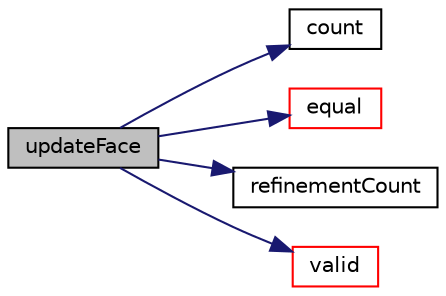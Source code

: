 digraph "updateFace"
{
  bgcolor="transparent";
  edge [fontname="Helvetica",fontsize="10",labelfontname="Helvetica",labelfontsize="10"];
  node [fontname="Helvetica",fontsize="10",shape=record];
  rankdir="LR";
  Node1 [label="updateFace",height=0.2,width=0.4,color="black", fillcolor="grey75", style="filled", fontcolor="black"];
  Node1 -> Node2 [color="midnightblue",fontsize="10",style="solid",fontname="Helvetica"];
  Node2 [label="count",height=0.2,width=0.4,color="black",URL="$a02111.html#abdeb8780e07f9819692886eb780981f2"];
  Node1 -> Node3 [color="midnightblue",fontsize="10",style="solid",fontname="Helvetica"];
  Node3 [label="equal",height=0.2,width=0.4,color="red",URL="$a02111.html#af7e323e07aea716ad70ad194aa33e2ca",tooltip="Same (like operator==) "];
  Node1 -> Node4 [color="midnightblue",fontsize="10",style="solid",fontname="Helvetica"];
  Node4 [label="refinementCount",height=0.2,width=0.4,color="black",URL="$a02111.html#aef34e30da0402485675dae7aa77155f3"];
  Node1 -> Node5 [color="midnightblue",fontsize="10",style="solid",fontname="Helvetica"];
  Node5 [label="valid",height=0.2,width=0.4,color="red",URL="$a02111.html#a52b63ab4e26b7e77fdfb6cd72d07fd4e",tooltip="Check whether origin has been changed at all or. "];
}
